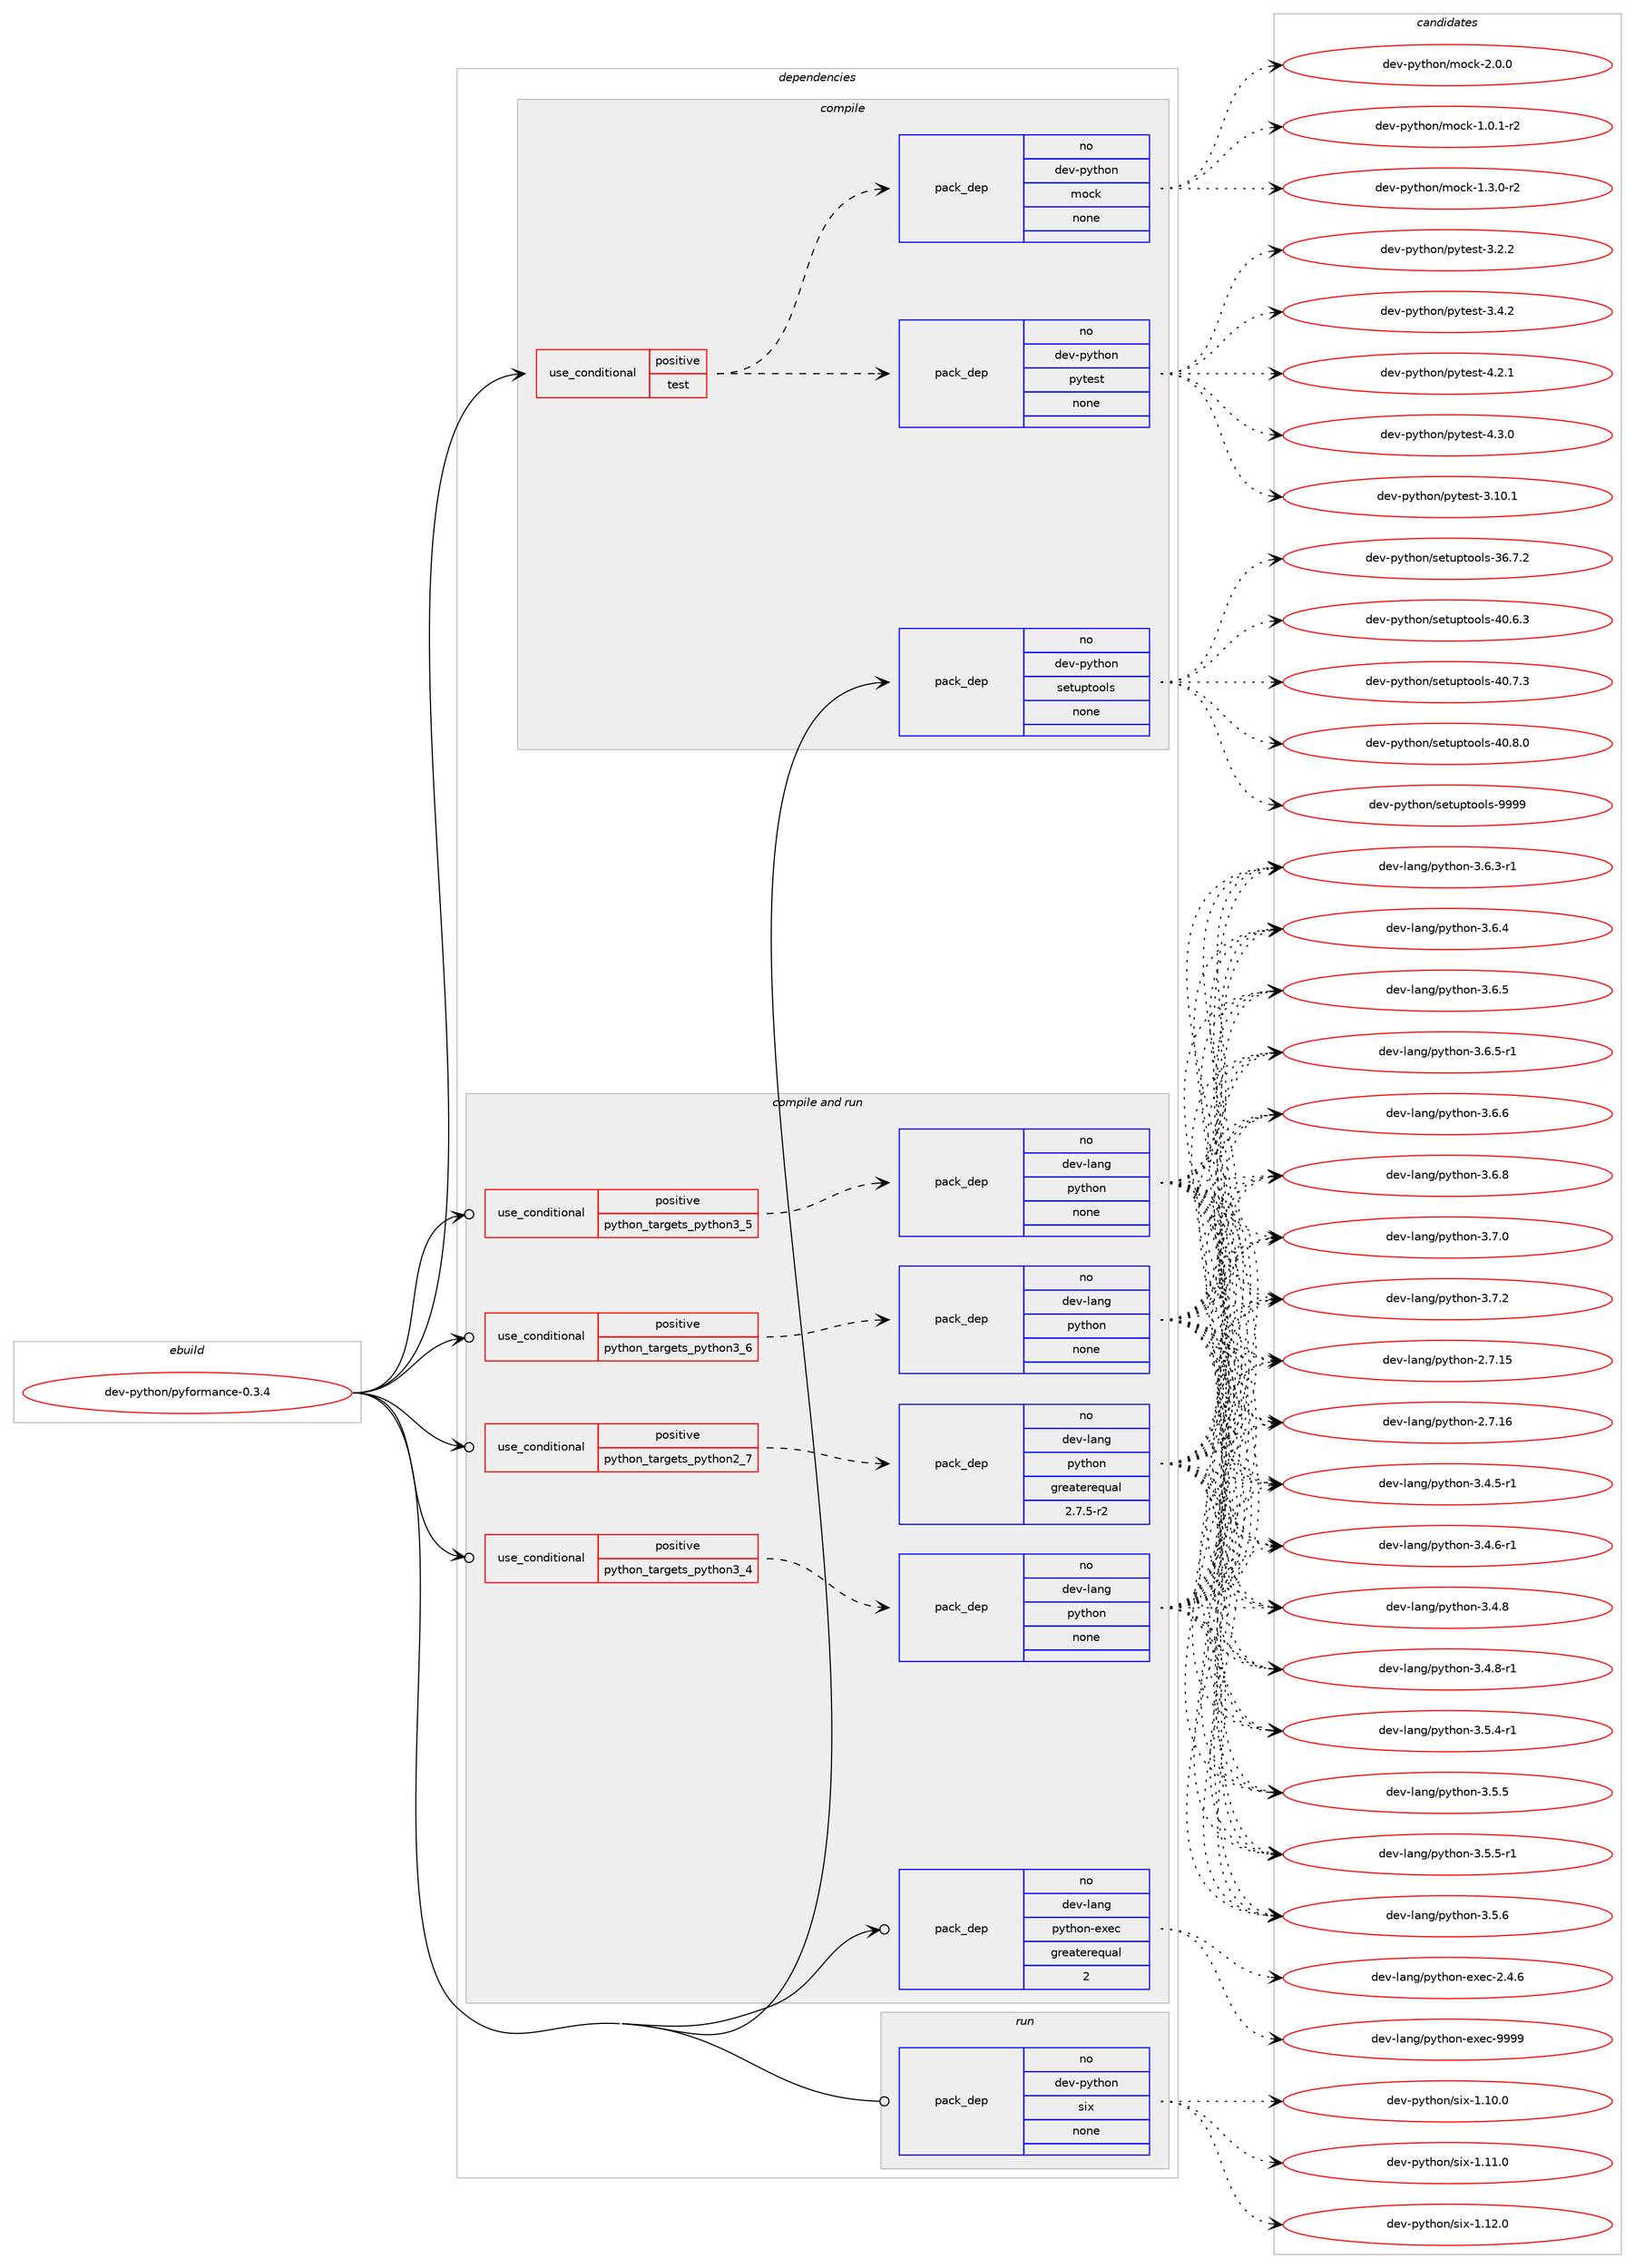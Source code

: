 digraph prolog {

# *************
# Graph options
# *************

newrank=true;
concentrate=true;
compound=true;
graph [rankdir=LR,fontname=Helvetica,fontsize=10,ranksep=1.5];#, ranksep=2.5, nodesep=0.2];
edge  [arrowhead=vee];
node  [fontname=Helvetica,fontsize=10];

# **********
# The ebuild
# **********

subgraph cluster_leftcol {
color=gray;
rank=same;
label=<<i>ebuild</i>>;
id [label="dev-python/pyformance-0.3.4", color=red, width=4, href="../dev-python/pyformance-0.3.4.svg"];
}

# ****************
# The dependencies
# ****************

subgraph cluster_midcol {
color=gray;
label=<<i>dependencies</i>>;
subgraph cluster_compile {
fillcolor="#eeeeee";
style=filled;
label=<<i>compile</i>>;
subgraph cond380762 {
dependency1429168 [label=<<TABLE BORDER="0" CELLBORDER="1" CELLSPACING="0" CELLPADDING="4"><TR><TD ROWSPAN="3" CELLPADDING="10">use_conditional</TD></TR><TR><TD>positive</TD></TR><TR><TD>test</TD></TR></TABLE>>, shape=none, color=red];
subgraph pack1025088 {
dependency1429169 [label=<<TABLE BORDER="0" CELLBORDER="1" CELLSPACING="0" CELLPADDING="4" WIDTH="220"><TR><TD ROWSPAN="6" CELLPADDING="30">pack_dep</TD></TR><TR><TD WIDTH="110">no</TD></TR><TR><TD>dev-python</TD></TR><TR><TD>pytest</TD></TR><TR><TD>none</TD></TR><TR><TD></TD></TR></TABLE>>, shape=none, color=blue];
}
dependency1429168:e -> dependency1429169:w [weight=20,style="dashed",arrowhead="vee"];
subgraph pack1025089 {
dependency1429170 [label=<<TABLE BORDER="0" CELLBORDER="1" CELLSPACING="0" CELLPADDING="4" WIDTH="220"><TR><TD ROWSPAN="6" CELLPADDING="30">pack_dep</TD></TR><TR><TD WIDTH="110">no</TD></TR><TR><TD>dev-python</TD></TR><TR><TD>mock</TD></TR><TR><TD>none</TD></TR><TR><TD></TD></TR></TABLE>>, shape=none, color=blue];
}
dependency1429168:e -> dependency1429170:w [weight=20,style="dashed",arrowhead="vee"];
}
id:e -> dependency1429168:w [weight=20,style="solid",arrowhead="vee"];
subgraph pack1025090 {
dependency1429171 [label=<<TABLE BORDER="0" CELLBORDER="1" CELLSPACING="0" CELLPADDING="4" WIDTH="220"><TR><TD ROWSPAN="6" CELLPADDING="30">pack_dep</TD></TR><TR><TD WIDTH="110">no</TD></TR><TR><TD>dev-python</TD></TR><TR><TD>setuptools</TD></TR><TR><TD>none</TD></TR><TR><TD></TD></TR></TABLE>>, shape=none, color=blue];
}
id:e -> dependency1429171:w [weight=20,style="solid",arrowhead="vee"];
}
subgraph cluster_compileandrun {
fillcolor="#eeeeee";
style=filled;
label=<<i>compile and run</i>>;
subgraph cond380763 {
dependency1429172 [label=<<TABLE BORDER="0" CELLBORDER="1" CELLSPACING="0" CELLPADDING="4"><TR><TD ROWSPAN="3" CELLPADDING="10">use_conditional</TD></TR><TR><TD>positive</TD></TR><TR><TD>python_targets_python2_7</TD></TR></TABLE>>, shape=none, color=red];
subgraph pack1025091 {
dependency1429173 [label=<<TABLE BORDER="0" CELLBORDER="1" CELLSPACING="0" CELLPADDING="4" WIDTH="220"><TR><TD ROWSPAN="6" CELLPADDING="30">pack_dep</TD></TR><TR><TD WIDTH="110">no</TD></TR><TR><TD>dev-lang</TD></TR><TR><TD>python</TD></TR><TR><TD>greaterequal</TD></TR><TR><TD>2.7.5-r2</TD></TR></TABLE>>, shape=none, color=blue];
}
dependency1429172:e -> dependency1429173:w [weight=20,style="dashed",arrowhead="vee"];
}
id:e -> dependency1429172:w [weight=20,style="solid",arrowhead="odotvee"];
subgraph cond380764 {
dependency1429174 [label=<<TABLE BORDER="0" CELLBORDER="1" CELLSPACING="0" CELLPADDING="4"><TR><TD ROWSPAN="3" CELLPADDING="10">use_conditional</TD></TR><TR><TD>positive</TD></TR><TR><TD>python_targets_python3_4</TD></TR></TABLE>>, shape=none, color=red];
subgraph pack1025092 {
dependency1429175 [label=<<TABLE BORDER="0" CELLBORDER="1" CELLSPACING="0" CELLPADDING="4" WIDTH="220"><TR><TD ROWSPAN="6" CELLPADDING="30">pack_dep</TD></TR><TR><TD WIDTH="110">no</TD></TR><TR><TD>dev-lang</TD></TR><TR><TD>python</TD></TR><TR><TD>none</TD></TR><TR><TD></TD></TR></TABLE>>, shape=none, color=blue];
}
dependency1429174:e -> dependency1429175:w [weight=20,style="dashed",arrowhead="vee"];
}
id:e -> dependency1429174:w [weight=20,style="solid",arrowhead="odotvee"];
subgraph cond380765 {
dependency1429176 [label=<<TABLE BORDER="0" CELLBORDER="1" CELLSPACING="0" CELLPADDING="4"><TR><TD ROWSPAN="3" CELLPADDING="10">use_conditional</TD></TR><TR><TD>positive</TD></TR><TR><TD>python_targets_python3_5</TD></TR></TABLE>>, shape=none, color=red];
subgraph pack1025093 {
dependency1429177 [label=<<TABLE BORDER="0" CELLBORDER="1" CELLSPACING="0" CELLPADDING="4" WIDTH="220"><TR><TD ROWSPAN="6" CELLPADDING="30">pack_dep</TD></TR><TR><TD WIDTH="110">no</TD></TR><TR><TD>dev-lang</TD></TR><TR><TD>python</TD></TR><TR><TD>none</TD></TR><TR><TD></TD></TR></TABLE>>, shape=none, color=blue];
}
dependency1429176:e -> dependency1429177:w [weight=20,style="dashed",arrowhead="vee"];
}
id:e -> dependency1429176:w [weight=20,style="solid",arrowhead="odotvee"];
subgraph cond380766 {
dependency1429178 [label=<<TABLE BORDER="0" CELLBORDER="1" CELLSPACING="0" CELLPADDING="4"><TR><TD ROWSPAN="3" CELLPADDING="10">use_conditional</TD></TR><TR><TD>positive</TD></TR><TR><TD>python_targets_python3_6</TD></TR></TABLE>>, shape=none, color=red];
subgraph pack1025094 {
dependency1429179 [label=<<TABLE BORDER="0" CELLBORDER="1" CELLSPACING="0" CELLPADDING="4" WIDTH="220"><TR><TD ROWSPAN="6" CELLPADDING="30">pack_dep</TD></TR><TR><TD WIDTH="110">no</TD></TR><TR><TD>dev-lang</TD></TR><TR><TD>python</TD></TR><TR><TD>none</TD></TR><TR><TD></TD></TR></TABLE>>, shape=none, color=blue];
}
dependency1429178:e -> dependency1429179:w [weight=20,style="dashed",arrowhead="vee"];
}
id:e -> dependency1429178:w [weight=20,style="solid",arrowhead="odotvee"];
subgraph pack1025095 {
dependency1429180 [label=<<TABLE BORDER="0" CELLBORDER="1" CELLSPACING="0" CELLPADDING="4" WIDTH="220"><TR><TD ROWSPAN="6" CELLPADDING="30">pack_dep</TD></TR><TR><TD WIDTH="110">no</TD></TR><TR><TD>dev-lang</TD></TR><TR><TD>python-exec</TD></TR><TR><TD>greaterequal</TD></TR><TR><TD>2</TD></TR></TABLE>>, shape=none, color=blue];
}
id:e -> dependency1429180:w [weight=20,style="solid",arrowhead="odotvee"];
}
subgraph cluster_run {
fillcolor="#eeeeee";
style=filled;
label=<<i>run</i>>;
subgraph pack1025096 {
dependency1429181 [label=<<TABLE BORDER="0" CELLBORDER="1" CELLSPACING="0" CELLPADDING="4" WIDTH="220"><TR><TD ROWSPAN="6" CELLPADDING="30">pack_dep</TD></TR><TR><TD WIDTH="110">no</TD></TR><TR><TD>dev-python</TD></TR><TR><TD>six</TD></TR><TR><TD>none</TD></TR><TR><TD></TD></TR></TABLE>>, shape=none, color=blue];
}
id:e -> dependency1429181:w [weight=20,style="solid",arrowhead="odot"];
}
}

# **************
# The candidates
# **************

subgraph cluster_choices {
rank=same;
color=gray;
label=<<i>candidates</i>>;

subgraph choice1025088 {
color=black;
nodesep=1;
choice100101118451121211161041111104711212111610111511645514649484649 [label="dev-python/pytest-3.10.1", color=red, width=4,href="../dev-python/pytest-3.10.1.svg"];
choice1001011184511212111610411111047112121116101115116455146504650 [label="dev-python/pytest-3.2.2", color=red, width=4,href="../dev-python/pytest-3.2.2.svg"];
choice1001011184511212111610411111047112121116101115116455146524650 [label="dev-python/pytest-3.4.2", color=red, width=4,href="../dev-python/pytest-3.4.2.svg"];
choice1001011184511212111610411111047112121116101115116455246504649 [label="dev-python/pytest-4.2.1", color=red, width=4,href="../dev-python/pytest-4.2.1.svg"];
choice1001011184511212111610411111047112121116101115116455246514648 [label="dev-python/pytest-4.3.0", color=red, width=4,href="../dev-python/pytest-4.3.0.svg"];
dependency1429169:e -> choice100101118451121211161041111104711212111610111511645514649484649:w [style=dotted,weight="100"];
dependency1429169:e -> choice1001011184511212111610411111047112121116101115116455146504650:w [style=dotted,weight="100"];
dependency1429169:e -> choice1001011184511212111610411111047112121116101115116455146524650:w [style=dotted,weight="100"];
dependency1429169:e -> choice1001011184511212111610411111047112121116101115116455246504649:w [style=dotted,weight="100"];
dependency1429169:e -> choice1001011184511212111610411111047112121116101115116455246514648:w [style=dotted,weight="100"];
}
subgraph choice1025089 {
color=black;
nodesep=1;
choice1001011184511212111610411111047109111991074549464846494511450 [label="dev-python/mock-1.0.1-r2", color=red, width=4,href="../dev-python/mock-1.0.1-r2.svg"];
choice1001011184511212111610411111047109111991074549465146484511450 [label="dev-python/mock-1.3.0-r2", color=red, width=4,href="../dev-python/mock-1.3.0-r2.svg"];
choice100101118451121211161041111104710911199107455046484648 [label="dev-python/mock-2.0.0", color=red, width=4,href="../dev-python/mock-2.0.0.svg"];
dependency1429170:e -> choice1001011184511212111610411111047109111991074549464846494511450:w [style=dotted,weight="100"];
dependency1429170:e -> choice1001011184511212111610411111047109111991074549465146484511450:w [style=dotted,weight="100"];
dependency1429170:e -> choice100101118451121211161041111104710911199107455046484648:w [style=dotted,weight="100"];
}
subgraph choice1025090 {
color=black;
nodesep=1;
choice100101118451121211161041111104711510111611711211611111110811545515446554650 [label="dev-python/setuptools-36.7.2", color=red, width=4,href="../dev-python/setuptools-36.7.2.svg"];
choice100101118451121211161041111104711510111611711211611111110811545524846544651 [label="dev-python/setuptools-40.6.3", color=red, width=4,href="../dev-python/setuptools-40.6.3.svg"];
choice100101118451121211161041111104711510111611711211611111110811545524846554651 [label="dev-python/setuptools-40.7.3", color=red, width=4,href="../dev-python/setuptools-40.7.3.svg"];
choice100101118451121211161041111104711510111611711211611111110811545524846564648 [label="dev-python/setuptools-40.8.0", color=red, width=4,href="../dev-python/setuptools-40.8.0.svg"];
choice10010111845112121116104111110471151011161171121161111111081154557575757 [label="dev-python/setuptools-9999", color=red, width=4,href="../dev-python/setuptools-9999.svg"];
dependency1429171:e -> choice100101118451121211161041111104711510111611711211611111110811545515446554650:w [style=dotted,weight="100"];
dependency1429171:e -> choice100101118451121211161041111104711510111611711211611111110811545524846544651:w [style=dotted,weight="100"];
dependency1429171:e -> choice100101118451121211161041111104711510111611711211611111110811545524846554651:w [style=dotted,weight="100"];
dependency1429171:e -> choice100101118451121211161041111104711510111611711211611111110811545524846564648:w [style=dotted,weight="100"];
dependency1429171:e -> choice10010111845112121116104111110471151011161171121161111111081154557575757:w [style=dotted,weight="100"];
}
subgraph choice1025091 {
color=black;
nodesep=1;
choice10010111845108971101034711212111610411111045504655464953 [label="dev-lang/python-2.7.15", color=red, width=4,href="../dev-lang/python-2.7.15.svg"];
choice10010111845108971101034711212111610411111045504655464954 [label="dev-lang/python-2.7.16", color=red, width=4,href="../dev-lang/python-2.7.16.svg"];
choice1001011184510897110103471121211161041111104551465246534511449 [label="dev-lang/python-3.4.5-r1", color=red, width=4,href="../dev-lang/python-3.4.5-r1.svg"];
choice1001011184510897110103471121211161041111104551465246544511449 [label="dev-lang/python-3.4.6-r1", color=red, width=4,href="../dev-lang/python-3.4.6-r1.svg"];
choice100101118451089711010347112121116104111110455146524656 [label="dev-lang/python-3.4.8", color=red, width=4,href="../dev-lang/python-3.4.8.svg"];
choice1001011184510897110103471121211161041111104551465246564511449 [label="dev-lang/python-3.4.8-r1", color=red, width=4,href="../dev-lang/python-3.4.8-r1.svg"];
choice1001011184510897110103471121211161041111104551465346524511449 [label="dev-lang/python-3.5.4-r1", color=red, width=4,href="../dev-lang/python-3.5.4-r1.svg"];
choice100101118451089711010347112121116104111110455146534653 [label="dev-lang/python-3.5.5", color=red, width=4,href="../dev-lang/python-3.5.5.svg"];
choice1001011184510897110103471121211161041111104551465346534511449 [label="dev-lang/python-3.5.5-r1", color=red, width=4,href="../dev-lang/python-3.5.5-r1.svg"];
choice100101118451089711010347112121116104111110455146534654 [label="dev-lang/python-3.5.6", color=red, width=4,href="../dev-lang/python-3.5.6.svg"];
choice1001011184510897110103471121211161041111104551465446514511449 [label="dev-lang/python-3.6.3-r1", color=red, width=4,href="../dev-lang/python-3.6.3-r1.svg"];
choice100101118451089711010347112121116104111110455146544652 [label="dev-lang/python-3.6.4", color=red, width=4,href="../dev-lang/python-3.6.4.svg"];
choice100101118451089711010347112121116104111110455146544653 [label="dev-lang/python-3.6.5", color=red, width=4,href="../dev-lang/python-3.6.5.svg"];
choice1001011184510897110103471121211161041111104551465446534511449 [label="dev-lang/python-3.6.5-r1", color=red, width=4,href="../dev-lang/python-3.6.5-r1.svg"];
choice100101118451089711010347112121116104111110455146544654 [label="dev-lang/python-3.6.6", color=red, width=4,href="../dev-lang/python-3.6.6.svg"];
choice100101118451089711010347112121116104111110455146544656 [label="dev-lang/python-3.6.8", color=red, width=4,href="../dev-lang/python-3.6.8.svg"];
choice100101118451089711010347112121116104111110455146554648 [label="dev-lang/python-3.7.0", color=red, width=4,href="../dev-lang/python-3.7.0.svg"];
choice100101118451089711010347112121116104111110455146554650 [label="dev-lang/python-3.7.2", color=red, width=4,href="../dev-lang/python-3.7.2.svg"];
dependency1429173:e -> choice10010111845108971101034711212111610411111045504655464953:w [style=dotted,weight="100"];
dependency1429173:e -> choice10010111845108971101034711212111610411111045504655464954:w [style=dotted,weight="100"];
dependency1429173:e -> choice1001011184510897110103471121211161041111104551465246534511449:w [style=dotted,weight="100"];
dependency1429173:e -> choice1001011184510897110103471121211161041111104551465246544511449:w [style=dotted,weight="100"];
dependency1429173:e -> choice100101118451089711010347112121116104111110455146524656:w [style=dotted,weight="100"];
dependency1429173:e -> choice1001011184510897110103471121211161041111104551465246564511449:w [style=dotted,weight="100"];
dependency1429173:e -> choice1001011184510897110103471121211161041111104551465346524511449:w [style=dotted,weight="100"];
dependency1429173:e -> choice100101118451089711010347112121116104111110455146534653:w [style=dotted,weight="100"];
dependency1429173:e -> choice1001011184510897110103471121211161041111104551465346534511449:w [style=dotted,weight="100"];
dependency1429173:e -> choice100101118451089711010347112121116104111110455146534654:w [style=dotted,weight="100"];
dependency1429173:e -> choice1001011184510897110103471121211161041111104551465446514511449:w [style=dotted,weight="100"];
dependency1429173:e -> choice100101118451089711010347112121116104111110455146544652:w [style=dotted,weight="100"];
dependency1429173:e -> choice100101118451089711010347112121116104111110455146544653:w [style=dotted,weight="100"];
dependency1429173:e -> choice1001011184510897110103471121211161041111104551465446534511449:w [style=dotted,weight="100"];
dependency1429173:e -> choice100101118451089711010347112121116104111110455146544654:w [style=dotted,weight="100"];
dependency1429173:e -> choice100101118451089711010347112121116104111110455146544656:w [style=dotted,weight="100"];
dependency1429173:e -> choice100101118451089711010347112121116104111110455146554648:w [style=dotted,weight="100"];
dependency1429173:e -> choice100101118451089711010347112121116104111110455146554650:w [style=dotted,weight="100"];
}
subgraph choice1025092 {
color=black;
nodesep=1;
choice10010111845108971101034711212111610411111045504655464953 [label="dev-lang/python-2.7.15", color=red, width=4,href="../dev-lang/python-2.7.15.svg"];
choice10010111845108971101034711212111610411111045504655464954 [label="dev-lang/python-2.7.16", color=red, width=4,href="../dev-lang/python-2.7.16.svg"];
choice1001011184510897110103471121211161041111104551465246534511449 [label="dev-lang/python-3.4.5-r1", color=red, width=4,href="../dev-lang/python-3.4.5-r1.svg"];
choice1001011184510897110103471121211161041111104551465246544511449 [label="dev-lang/python-3.4.6-r1", color=red, width=4,href="../dev-lang/python-3.4.6-r1.svg"];
choice100101118451089711010347112121116104111110455146524656 [label="dev-lang/python-3.4.8", color=red, width=4,href="../dev-lang/python-3.4.8.svg"];
choice1001011184510897110103471121211161041111104551465246564511449 [label="dev-lang/python-3.4.8-r1", color=red, width=4,href="../dev-lang/python-3.4.8-r1.svg"];
choice1001011184510897110103471121211161041111104551465346524511449 [label="dev-lang/python-3.5.4-r1", color=red, width=4,href="../dev-lang/python-3.5.4-r1.svg"];
choice100101118451089711010347112121116104111110455146534653 [label="dev-lang/python-3.5.5", color=red, width=4,href="../dev-lang/python-3.5.5.svg"];
choice1001011184510897110103471121211161041111104551465346534511449 [label="dev-lang/python-3.5.5-r1", color=red, width=4,href="../dev-lang/python-3.5.5-r1.svg"];
choice100101118451089711010347112121116104111110455146534654 [label="dev-lang/python-3.5.6", color=red, width=4,href="../dev-lang/python-3.5.6.svg"];
choice1001011184510897110103471121211161041111104551465446514511449 [label="dev-lang/python-3.6.3-r1", color=red, width=4,href="../dev-lang/python-3.6.3-r1.svg"];
choice100101118451089711010347112121116104111110455146544652 [label="dev-lang/python-3.6.4", color=red, width=4,href="../dev-lang/python-3.6.4.svg"];
choice100101118451089711010347112121116104111110455146544653 [label="dev-lang/python-3.6.5", color=red, width=4,href="../dev-lang/python-3.6.5.svg"];
choice1001011184510897110103471121211161041111104551465446534511449 [label="dev-lang/python-3.6.5-r1", color=red, width=4,href="../dev-lang/python-3.6.5-r1.svg"];
choice100101118451089711010347112121116104111110455146544654 [label="dev-lang/python-3.6.6", color=red, width=4,href="../dev-lang/python-3.6.6.svg"];
choice100101118451089711010347112121116104111110455146544656 [label="dev-lang/python-3.6.8", color=red, width=4,href="../dev-lang/python-3.6.8.svg"];
choice100101118451089711010347112121116104111110455146554648 [label="dev-lang/python-3.7.0", color=red, width=4,href="../dev-lang/python-3.7.0.svg"];
choice100101118451089711010347112121116104111110455146554650 [label="dev-lang/python-3.7.2", color=red, width=4,href="../dev-lang/python-3.7.2.svg"];
dependency1429175:e -> choice10010111845108971101034711212111610411111045504655464953:w [style=dotted,weight="100"];
dependency1429175:e -> choice10010111845108971101034711212111610411111045504655464954:w [style=dotted,weight="100"];
dependency1429175:e -> choice1001011184510897110103471121211161041111104551465246534511449:w [style=dotted,weight="100"];
dependency1429175:e -> choice1001011184510897110103471121211161041111104551465246544511449:w [style=dotted,weight="100"];
dependency1429175:e -> choice100101118451089711010347112121116104111110455146524656:w [style=dotted,weight="100"];
dependency1429175:e -> choice1001011184510897110103471121211161041111104551465246564511449:w [style=dotted,weight="100"];
dependency1429175:e -> choice1001011184510897110103471121211161041111104551465346524511449:w [style=dotted,weight="100"];
dependency1429175:e -> choice100101118451089711010347112121116104111110455146534653:w [style=dotted,weight="100"];
dependency1429175:e -> choice1001011184510897110103471121211161041111104551465346534511449:w [style=dotted,weight="100"];
dependency1429175:e -> choice100101118451089711010347112121116104111110455146534654:w [style=dotted,weight="100"];
dependency1429175:e -> choice1001011184510897110103471121211161041111104551465446514511449:w [style=dotted,weight="100"];
dependency1429175:e -> choice100101118451089711010347112121116104111110455146544652:w [style=dotted,weight="100"];
dependency1429175:e -> choice100101118451089711010347112121116104111110455146544653:w [style=dotted,weight="100"];
dependency1429175:e -> choice1001011184510897110103471121211161041111104551465446534511449:w [style=dotted,weight="100"];
dependency1429175:e -> choice100101118451089711010347112121116104111110455146544654:w [style=dotted,weight="100"];
dependency1429175:e -> choice100101118451089711010347112121116104111110455146544656:w [style=dotted,weight="100"];
dependency1429175:e -> choice100101118451089711010347112121116104111110455146554648:w [style=dotted,weight="100"];
dependency1429175:e -> choice100101118451089711010347112121116104111110455146554650:w [style=dotted,weight="100"];
}
subgraph choice1025093 {
color=black;
nodesep=1;
choice10010111845108971101034711212111610411111045504655464953 [label="dev-lang/python-2.7.15", color=red, width=4,href="../dev-lang/python-2.7.15.svg"];
choice10010111845108971101034711212111610411111045504655464954 [label="dev-lang/python-2.7.16", color=red, width=4,href="../dev-lang/python-2.7.16.svg"];
choice1001011184510897110103471121211161041111104551465246534511449 [label="dev-lang/python-3.4.5-r1", color=red, width=4,href="../dev-lang/python-3.4.5-r1.svg"];
choice1001011184510897110103471121211161041111104551465246544511449 [label="dev-lang/python-3.4.6-r1", color=red, width=4,href="../dev-lang/python-3.4.6-r1.svg"];
choice100101118451089711010347112121116104111110455146524656 [label="dev-lang/python-3.4.8", color=red, width=4,href="../dev-lang/python-3.4.8.svg"];
choice1001011184510897110103471121211161041111104551465246564511449 [label="dev-lang/python-3.4.8-r1", color=red, width=4,href="../dev-lang/python-3.4.8-r1.svg"];
choice1001011184510897110103471121211161041111104551465346524511449 [label="dev-lang/python-3.5.4-r1", color=red, width=4,href="../dev-lang/python-3.5.4-r1.svg"];
choice100101118451089711010347112121116104111110455146534653 [label="dev-lang/python-3.5.5", color=red, width=4,href="../dev-lang/python-3.5.5.svg"];
choice1001011184510897110103471121211161041111104551465346534511449 [label="dev-lang/python-3.5.5-r1", color=red, width=4,href="../dev-lang/python-3.5.5-r1.svg"];
choice100101118451089711010347112121116104111110455146534654 [label="dev-lang/python-3.5.6", color=red, width=4,href="../dev-lang/python-3.5.6.svg"];
choice1001011184510897110103471121211161041111104551465446514511449 [label="dev-lang/python-3.6.3-r1", color=red, width=4,href="../dev-lang/python-3.6.3-r1.svg"];
choice100101118451089711010347112121116104111110455146544652 [label="dev-lang/python-3.6.4", color=red, width=4,href="../dev-lang/python-3.6.4.svg"];
choice100101118451089711010347112121116104111110455146544653 [label="dev-lang/python-3.6.5", color=red, width=4,href="../dev-lang/python-3.6.5.svg"];
choice1001011184510897110103471121211161041111104551465446534511449 [label="dev-lang/python-3.6.5-r1", color=red, width=4,href="../dev-lang/python-3.6.5-r1.svg"];
choice100101118451089711010347112121116104111110455146544654 [label="dev-lang/python-3.6.6", color=red, width=4,href="../dev-lang/python-3.6.6.svg"];
choice100101118451089711010347112121116104111110455146544656 [label="dev-lang/python-3.6.8", color=red, width=4,href="../dev-lang/python-3.6.8.svg"];
choice100101118451089711010347112121116104111110455146554648 [label="dev-lang/python-3.7.0", color=red, width=4,href="../dev-lang/python-3.7.0.svg"];
choice100101118451089711010347112121116104111110455146554650 [label="dev-lang/python-3.7.2", color=red, width=4,href="../dev-lang/python-3.7.2.svg"];
dependency1429177:e -> choice10010111845108971101034711212111610411111045504655464953:w [style=dotted,weight="100"];
dependency1429177:e -> choice10010111845108971101034711212111610411111045504655464954:w [style=dotted,weight="100"];
dependency1429177:e -> choice1001011184510897110103471121211161041111104551465246534511449:w [style=dotted,weight="100"];
dependency1429177:e -> choice1001011184510897110103471121211161041111104551465246544511449:w [style=dotted,weight="100"];
dependency1429177:e -> choice100101118451089711010347112121116104111110455146524656:w [style=dotted,weight="100"];
dependency1429177:e -> choice1001011184510897110103471121211161041111104551465246564511449:w [style=dotted,weight="100"];
dependency1429177:e -> choice1001011184510897110103471121211161041111104551465346524511449:w [style=dotted,weight="100"];
dependency1429177:e -> choice100101118451089711010347112121116104111110455146534653:w [style=dotted,weight="100"];
dependency1429177:e -> choice1001011184510897110103471121211161041111104551465346534511449:w [style=dotted,weight="100"];
dependency1429177:e -> choice100101118451089711010347112121116104111110455146534654:w [style=dotted,weight="100"];
dependency1429177:e -> choice1001011184510897110103471121211161041111104551465446514511449:w [style=dotted,weight="100"];
dependency1429177:e -> choice100101118451089711010347112121116104111110455146544652:w [style=dotted,weight="100"];
dependency1429177:e -> choice100101118451089711010347112121116104111110455146544653:w [style=dotted,weight="100"];
dependency1429177:e -> choice1001011184510897110103471121211161041111104551465446534511449:w [style=dotted,weight="100"];
dependency1429177:e -> choice100101118451089711010347112121116104111110455146544654:w [style=dotted,weight="100"];
dependency1429177:e -> choice100101118451089711010347112121116104111110455146544656:w [style=dotted,weight="100"];
dependency1429177:e -> choice100101118451089711010347112121116104111110455146554648:w [style=dotted,weight="100"];
dependency1429177:e -> choice100101118451089711010347112121116104111110455146554650:w [style=dotted,weight="100"];
}
subgraph choice1025094 {
color=black;
nodesep=1;
choice10010111845108971101034711212111610411111045504655464953 [label="dev-lang/python-2.7.15", color=red, width=4,href="../dev-lang/python-2.7.15.svg"];
choice10010111845108971101034711212111610411111045504655464954 [label="dev-lang/python-2.7.16", color=red, width=4,href="../dev-lang/python-2.7.16.svg"];
choice1001011184510897110103471121211161041111104551465246534511449 [label="dev-lang/python-3.4.5-r1", color=red, width=4,href="../dev-lang/python-3.4.5-r1.svg"];
choice1001011184510897110103471121211161041111104551465246544511449 [label="dev-lang/python-3.4.6-r1", color=red, width=4,href="../dev-lang/python-3.4.6-r1.svg"];
choice100101118451089711010347112121116104111110455146524656 [label="dev-lang/python-3.4.8", color=red, width=4,href="../dev-lang/python-3.4.8.svg"];
choice1001011184510897110103471121211161041111104551465246564511449 [label="dev-lang/python-3.4.8-r1", color=red, width=4,href="../dev-lang/python-3.4.8-r1.svg"];
choice1001011184510897110103471121211161041111104551465346524511449 [label="dev-lang/python-3.5.4-r1", color=red, width=4,href="../dev-lang/python-3.5.4-r1.svg"];
choice100101118451089711010347112121116104111110455146534653 [label="dev-lang/python-3.5.5", color=red, width=4,href="../dev-lang/python-3.5.5.svg"];
choice1001011184510897110103471121211161041111104551465346534511449 [label="dev-lang/python-3.5.5-r1", color=red, width=4,href="../dev-lang/python-3.5.5-r1.svg"];
choice100101118451089711010347112121116104111110455146534654 [label="dev-lang/python-3.5.6", color=red, width=4,href="../dev-lang/python-3.5.6.svg"];
choice1001011184510897110103471121211161041111104551465446514511449 [label="dev-lang/python-3.6.3-r1", color=red, width=4,href="../dev-lang/python-3.6.3-r1.svg"];
choice100101118451089711010347112121116104111110455146544652 [label="dev-lang/python-3.6.4", color=red, width=4,href="../dev-lang/python-3.6.4.svg"];
choice100101118451089711010347112121116104111110455146544653 [label="dev-lang/python-3.6.5", color=red, width=4,href="../dev-lang/python-3.6.5.svg"];
choice1001011184510897110103471121211161041111104551465446534511449 [label="dev-lang/python-3.6.5-r1", color=red, width=4,href="../dev-lang/python-3.6.5-r1.svg"];
choice100101118451089711010347112121116104111110455146544654 [label="dev-lang/python-3.6.6", color=red, width=4,href="../dev-lang/python-3.6.6.svg"];
choice100101118451089711010347112121116104111110455146544656 [label="dev-lang/python-3.6.8", color=red, width=4,href="../dev-lang/python-3.6.8.svg"];
choice100101118451089711010347112121116104111110455146554648 [label="dev-lang/python-3.7.0", color=red, width=4,href="../dev-lang/python-3.7.0.svg"];
choice100101118451089711010347112121116104111110455146554650 [label="dev-lang/python-3.7.2", color=red, width=4,href="../dev-lang/python-3.7.2.svg"];
dependency1429179:e -> choice10010111845108971101034711212111610411111045504655464953:w [style=dotted,weight="100"];
dependency1429179:e -> choice10010111845108971101034711212111610411111045504655464954:w [style=dotted,weight="100"];
dependency1429179:e -> choice1001011184510897110103471121211161041111104551465246534511449:w [style=dotted,weight="100"];
dependency1429179:e -> choice1001011184510897110103471121211161041111104551465246544511449:w [style=dotted,weight="100"];
dependency1429179:e -> choice100101118451089711010347112121116104111110455146524656:w [style=dotted,weight="100"];
dependency1429179:e -> choice1001011184510897110103471121211161041111104551465246564511449:w [style=dotted,weight="100"];
dependency1429179:e -> choice1001011184510897110103471121211161041111104551465346524511449:w [style=dotted,weight="100"];
dependency1429179:e -> choice100101118451089711010347112121116104111110455146534653:w [style=dotted,weight="100"];
dependency1429179:e -> choice1001011184510897110103471121211161041111104551465346534511449:w [style=dotted,weight="100"];
dependency1429179:e -> choice100101118451089711010347112121116104111110455146534654:w [style=dotted,weight="100"];
dependency1429179:e -> choice1001011184510897110103471121211161041111104551465446514511449:w [style=dotted,weight="100"];
dependency1429179:e -> choice100101118451089711010347112121116104111110455146544652:w [style=dotted,weight="100"];
dependency1429179:e -> choice100101118451089711010347112121116104111110455146544653:w [style=dotted,weight="100"];
dependency1429179:e -> choice1001011184510897110103471121211161041111104551465446534511449:w [style=dotted,weight="100"];
dependency1429179:e -> choice100101118451089711010347112121116104111110455146544654:w [style=dotted,weight="100"];
dependency1429179:e -> choice100101118451089711010347112121116104111110455146544656:w [style=dotted,weight="100"];
dependency1429179:e -> choice100101118451089711010347112121116104111110455146554648:w [style=dotted,weight="100"];
dependency1429179:e -> choice100101118451089711010347112121116104111110455146554650:w [style=dotted,weight="100"];
}
subgraph choice1025095 {
color=black;
nodesep=1;
choice1001011184510897110103471121211161041111104510112010199455046524654 [label="dev-lang/python-exec-2.4.6", color=red, width=4,href="../dev-lang/python-exec-2.4.6.svg"];
choice10010111845108971101034711212111610411111045101120101994557575757 [label="dev-lang/python-exec-9999", color=red, width=4,href="../dev-lang/python-exec-9999.svg"];
dependency1429180:e -> choice1001011184510897110103471121211161041111104510112010199455046524654:w [style=dotted,weight="100"];
dependency1429180:e -> choice10010111845108971101034711212111610411111045101120101994557575757:w [style=dotted,weight="100"];
}
subgraph choice1025096 {
color=black;
nodesep=1;
choice100101118451121211161041111104711510512045494649484648 [label="dev-python/six-1.10.0", color=red, width=4,href="../dev-python/six-1.10.0.svg"];
choice100101118451121211161041111104711510512045494649494648 [label="dev-python/six-1.11.0", color=red, width=4,href="../dev-python/six-1.11.0.svg"];
choice100101118451121211161041111104711510512045494649504648 [label="dev-python/six-1.12.0", color=red, width=4,href="../dev-python/six-1.12.0.svg"];
dependency1429181:e -> choice100101118451121211161041111104711510512045494649484648:w [style=dotted,weight="100"];
dependency1429181:e -> choice100101118451121211161041111104711510512045494649494648:w [style=dotted,weight="100"];
dependency1429181:e -> choice100101118451121211161041111104711510512045494649504648:w [style=dotted,weight="100"];
}
}

}
